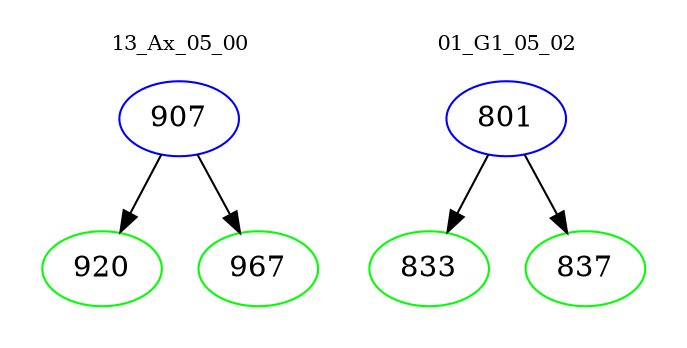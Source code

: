 digraph{
subgraph cluster_0 {
color = white
label = "13_Ax_05_00";
fontsize=10;
T0_907 [label="907", color="blue"]
T0_907 -> T0_920 [color="black"]
T0_920 [label="920", color="green"]
T0_907 -> T0_967 [color="black"]
T0_967 [label="967", color="green"]
}
subgraph cluster_1 {
color = white
label = "01_G1_05_02";
fontsize=10;
T1_801 [label="801", color="blue"]
T1_801 -> T1_833 [color="black"]
T1_833 [label="833", color="green"]
T1_801 -> T1_837 [color="black"]
T1_837 [label="837", color="green"]
}
}
